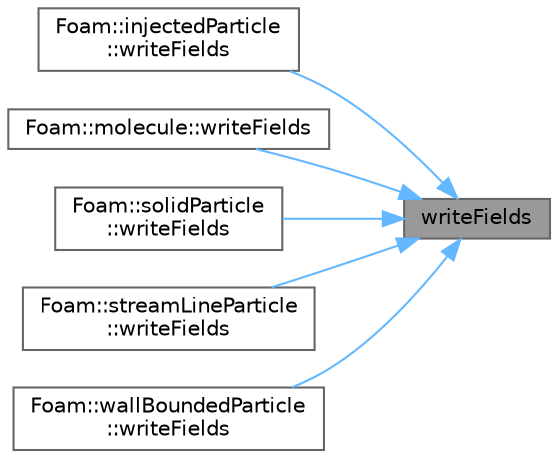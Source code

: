 digraph "writeFields"
{
 // LATEX_PDF_SIZE
  bgcolor="transparent";
  edge [fontname=Helvetica,fontsize=10,labelfontname=Helvetica,labelfontsize=10];
  node [fontname=Helvetica,fontsize=10,shape=box,height=0.2,width=0.4];
  rankdir="RL";
  Node1 [id="Node000001",label="writeFields",height=0.2,width=0.4,color="gray40", fillcolor="grey60", style="filled", fontcolor="black",tooltip=" "];
  Node1 -> Node2 [id="edge1_Node000001_Node000002",dir="back",color="steelblue1",style="solid",tooltip=" "];
  Node2 [id="Node000002",label="Foam::injectedParticle\l::writeFields",height=0.2,width=0.4,color="grey40", fillcolor="white", style="filled",URL="$classFoam_1_1injectedParticle.html#a91c24e50ede31b6a29fd6fde352e98c4",tooltip=" "];
  Node1 -> Node3 [id="edge2_Node000001_Node000003",dir="back",color="steelblue1",style="solid",tooltip=" "];
  Node3 [id="Node000003",label="Foam::molecule::writeFields",height=0.2,width=0.4,color="grey40", fillcolor="white", style="filled",URL="$classFoam_1_1molecule.html#aa4b4162953822603a8cfb0ee3ca761c0",tooltip=" "];
  Node1 -> Node4 [id="edge3_Node000001_Node000004",dir="back",color="steelblue1",style="solid",tooltip=" "];
  Node4 [id="Node000004",label="Foam::solidParticle\l::writeFields",height=0.2,width=0.4,color="grey40", fillcolor="white", style="filled",URL="$classFoam_1_1solidParticle.html#ae8ec839877d43a55d64c270034768f28",tooltip=" "];
  Node1 -> Node5 [id="edge4_Node000001_Node000005",dir="back",color="steelblue1",style="solid",tooltip=" "];
  Node5 [id="Node000005",label="Foam::streamLineParticle\l::writeFields",height=0.2,width=0.4,color="grey40", fillcolor="white", style="filled",URL="$classFoam_1_1streamLineParticle.html#a0fcb040c7c92b8688ec467a198591e80",tooltip=" "];
  Node1 -> Node6 [id="edge5_Node000001_Node000006",dir="back",color="steelblue1",style="solid",tooltip=" "];
  Node6 [id="Node000006",label="Foam::wallBoundedParticle\l::writeFields",height=0.2,width=0.4,color="grey40", fillcolor="white", style="filled",URL="$classFoam_1_1wallBoundedParticle.html#aef5b7aa4983f7eb1524709f31ccffaca",tooltip=" "];
}
